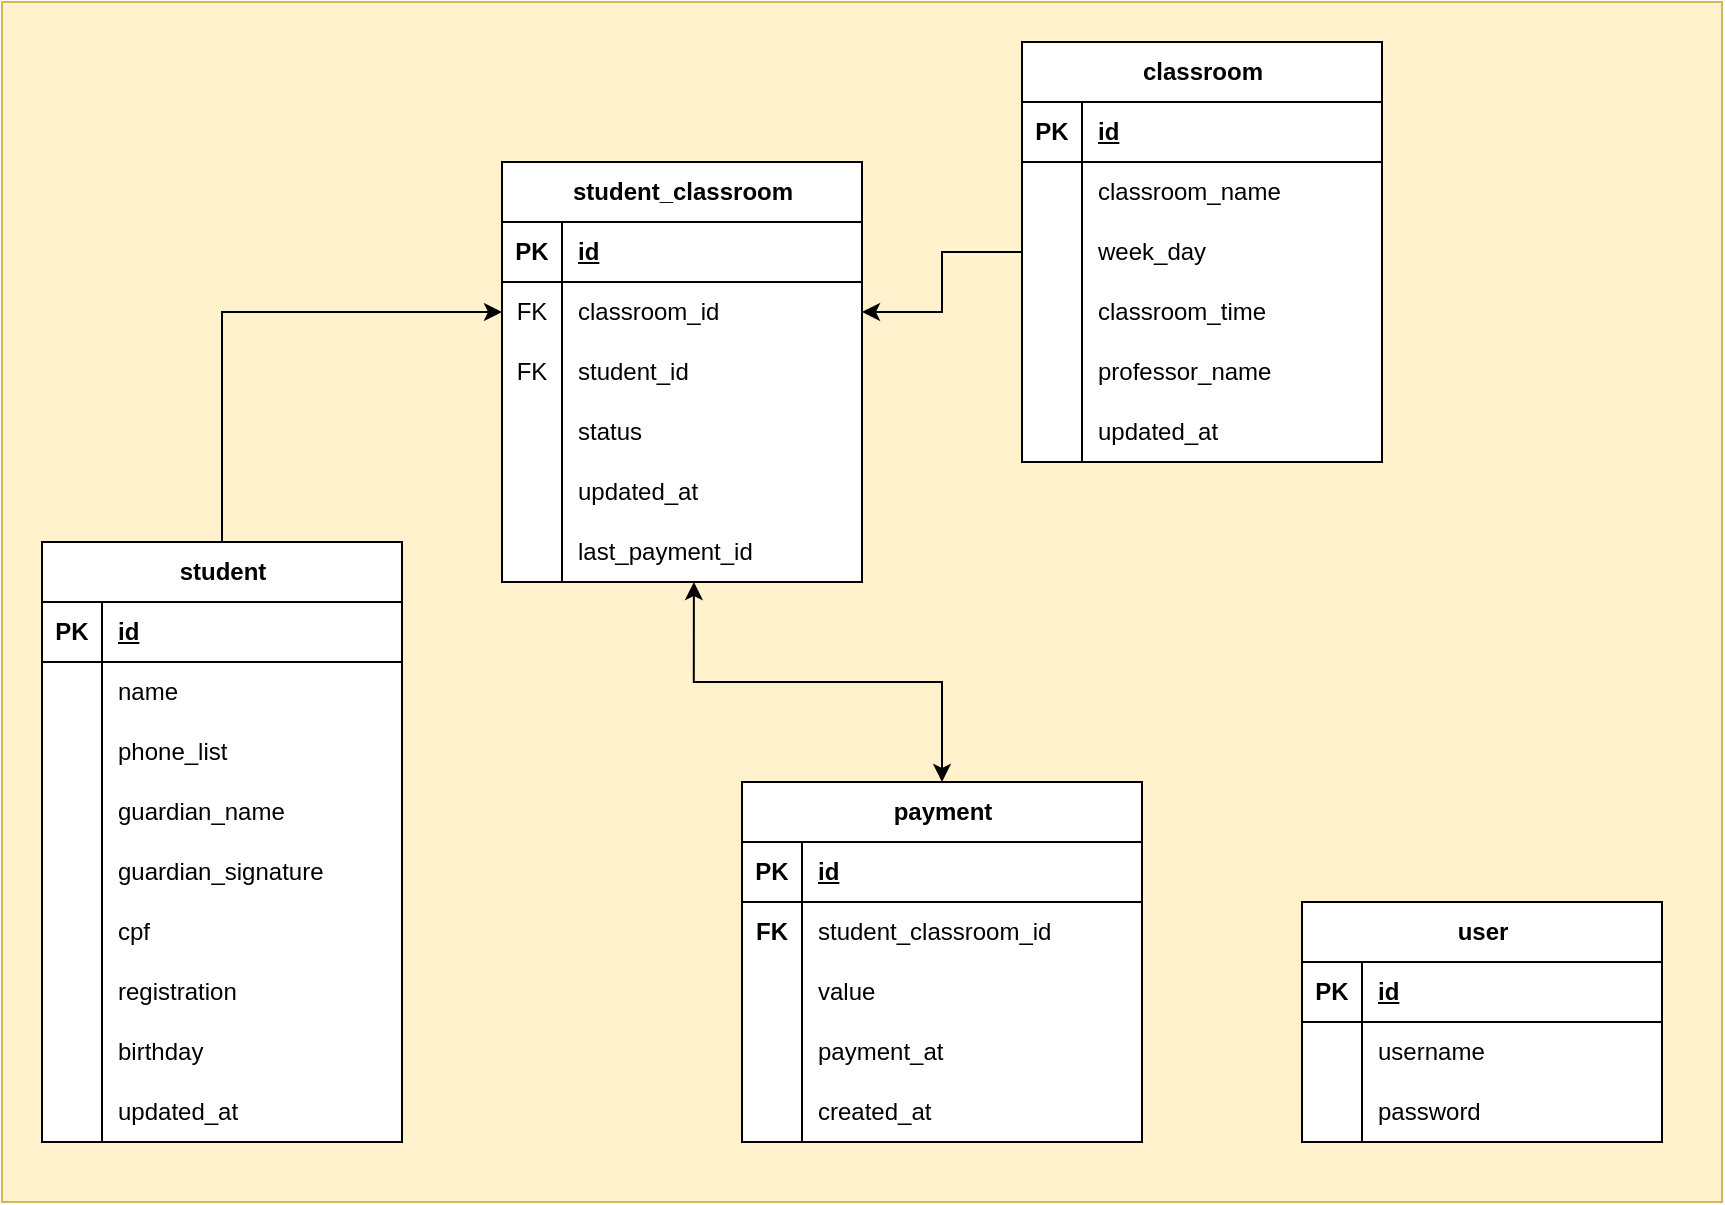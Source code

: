 <mxfile version="21.1.5" type="device">
  <diagram name="Page-1" id="4pOvPGNKNdTP60sAZXKv">
    <mxGraphModel dx="1098" dy="572" grid="1" gridSize="10" guides="1" tooltips="1" connect="1" arrows="1" fold="1" page="1" pageScale="1" pageWidth="850" pageHeight="1100" math="0" shadow="0">
      <root>
        <mxCell id="0" />
        <mxCell id="1" parent="0" />
        <mxCell id="FH2vVHJHvOd7_yQV5l5m-14" value="" style="whiteSpace=wrap;html=1;fillColor=#fff2cc;strokeColor=#d6b656;" parent="1" vertex="1">
          <mxGeometry x="70" y="140" width="860" height="600" as="geometry" />
        </mxCell>
        <mxCell id="KMnphqtQAMy3NjXKrGZi-49" style="edgeStyle=orthogonalEdgeStyle;rounded=0;orthogonalLoop=1;jettySize=auto;html=1;entryX=0;entryY=0.5;entryDx=0;entryDy=0;" edge="1" parent="1" source="FH2vVHJHvOd7_yQV5l5m-1" target="FH2vVHJHvOd7_yQV5l5m-53">
          <mxGeometry relative="1" as="geometry" />
        </mxCell>
        <mxCell id="FH2vVHJHvOd7_yQV5l5m-1" value="student" style="shape=table;startSize=30;container=1;collapsible=1;childLayout=tableLayout;fixedRows=1;rowLines=0;fontStyle=1;align=center;resizeLast=1;html=1;swimlaneFillColor=default;" parent="1" vertex="1">
          <mxGeometry x="90" y="410" width="180" height="300" as="geometry" />
        </mxCell>
        <mxCell id="FH2vVHJHvOd7_yQV5l5m-2" value="" style="shape=tableRow;horizontal=0;startSize=0;swimlaneHead=0;swimlaneBody=0;fillColor=none;collapsible=0;dropTarget=0;points=[[0,0.5],[1,0.5]];portConstraint=eastwest;top=0;left=0;right=0;bottom=1;" parent="FH2vVHJHvOd7_yQV5l5m-1" vertex="1">
          <mxGeometry y="30" width="180" height="30" as="geometry" />
        </mxCell>
        <mxCell id="FH2vVHJHvOd7_yQV5l5m-3" value="PK" style="shape=partialRectangle;connectable=0;fillColor=none;top=0;left=0;bottom=0;right=0;fontStyle=1;overflow=hidden;whiteSpace=wrap;html=1;" parent="FH2vVHJHvOd7_yQV5l5m-2" vertex="1">
          <mxGeometry width="30" height="30" as="geometry">
            <mxRectangle width="30" height="30" as="alternateBounds" />
          </mxGeometry>
        </mxCell>
        <mxCell id="FH2vVHJHvOd7_yQV5l5m-4" value="id" style="shape=partialRectangle;connectable=0;fillColor=none;top=0;left=0;bottom=0;right=0;align=left;spacingLeft=6;fontStyle=5;overflow=hidden;whiteSpace=wrap;html=1;" parent="FH2vVHJHvOd7_yQV5l5m-2" vertex="1">
          <mxGeometry x="30" width="150" height="30" as="geometry">
            <mxRectangle width="150" height="30" as="alternateBounds" />
          </mxGeometry>
        </mxCell>
        <mxCell id="FH2vVHJHvOd7_yQV5l5m-5" value="" style="shape=tableRow;horizontal=0;startSize=0;swimlaneHead=0;swimlaneBody=0;fillColor=none;collapsible=0;dropTarget=0;points=[[0,0.5],[1,0.5]];portConstraint=eastwest;top=0;left=0;right=0;bottom=0;" parent="FH2vVHJHvOd7_yQV5l5m-1" vertex="1">
          <mxGeometry y="60" width="180" height="30" as="geometry" />
        </mxCell>
        <mxCell id="FH2vVHJHvOd7_yQV5l5m-6" value="" style="shape=partialRectangle;connectable=0;fillColor=none;top=0;left=0;bottom=0;right=0;editable=1;overflow=hidden;whiteSpace=wrap;html=1;" parent="FH2vVHJHvOd7_yQV5l5m-5" vertex="1">
          <mxGeometry width="30" height="30" as="geometry">
            <mxRectangle width="30" height="30" as="alternateBounds" />
          </mxGeometry>
        </mxCell>
        <mxCell id="FH2vVHJHvOd7_yQV5l5m-7" value="name" style="shape=partialRectangle;connectable=0;fillColor=none;top=0;left=0;bottom=0;right=0;align=left;spacingLeft=6;overflow=hidden;whiteSpace=wrap;html=1;" parent="FH2vVHJHvOd7_yQV5l5m-5" vertex="1">
          <mxGeometry x="30" width="150" height="30" as="geometry">
            <mxRectangle width="150" height="30" as="alternateBounds" />
          </mxGeometry>
        </mxCell>
        <mxCell id="FH2vVHJHvOd7_yQV5l5m-8" value="" style="shape=tableRow;horizontal=0;startSize=0;swimlaneHead=0;swimlaneBody=0;fillColor=none;collapsible=0;dropTarget=0;points=[[0,0.5],[1,0.5]];portConstraint=eastwest;top=0;left=0;right=0;bottom=0;" parent="FH2vVHJHvOd7_yQV5l5m-1" vertex="1">
          <mxGeometry y="90" width="180" height="30" as="geometry" />
        </mxCell>
        <mxCell id="FH2vVHJHvOd7_yQV5l5m-9" value="" style="shape=partialRectangle;connectable=0;fillColor=none;top=0;left=0;bottom=0;right=0;editable=1;overflow=hidden;whiteSpace=wrap;html=1;" parent="FH2vVHJHvOd7_yQV5l5m-8" vertex="1">
          <mxGeometry width="30" height="30" as="geometry">
            <mxRectangle width="30" height="30" as="alternateBounds" />
          </mxGeometry>
        </mxCell>
        <mxCell id="FH2vVHJHvOd7_yQV5l5m-10" value="&lt;div&gt;phone_list&lt;/div&gt;" style="shape=partialRectangle;connectable=0;fillColor=none;top=0;left=0;bottom=0;right=0;align=left;spacingLeft=6;overflow=hidden;whiteSpace=wrap;html=1;" parent="FH2vVHJHvOd7_yQV5l5m-8" vertex="1">
          <mxGeometry x="30" width="150" height="30" as="geometry">
            <mxRectangle width="150" height="30" as="alternateBounds" />
          </mxGeometry>
        </mxCell>
        <mxCell id="FH2vVHJHvOd7_yQV5l5m-11" value="" style="shape=tableRow;horizontal=0;startSize=0;swimlaneHead=0;swimlaneBody=0;fillColor=none;collapsible=0;dropTarget=0;points=[[0,0.5],[1,0.5]];portConstraint=eastwest;top=0;left=0;right=0;bottom=0;" parent="FH2vVHJHvOd7_yQV5l5m-1" vertex="1">
          <mxGeometry y="120" width="180" height="30" as="geometry" />
        </mxCell>
        <mxCell id="FH2vVHJHvOd7_yQV5l5m-12" value="" style="shape=partialRectangle;connectable=0;fillColor=none;top=0;left=0;bottom=0;right=0;editable=1;overflow=hidden;whiteSpace=wrap;html=1;" parent="FH2vVHJHvOd7_yQV5l5m-11" vertex="1">
          <mxGeometry width="30" height="30" as="geometry">
            <mxRectangle width="30" height="30" as="alternateBounds" />
          </mxGeometry>
        </mxCell>
        <mxCell id="FH2vVHJHvOd7_yQV5l5m-13" value="guardian_name" style="shape=partialRectangle;connectable=0;fillColor=none;top=0;left=0;bottom=0;right=0;align=left;spacingLeft=6;overflow=hidden;whiteSpace=wrap;html=1;" parent="FH2vVHJHvOd7_yQV5l5m-11" vertex="1">
          <mxGeometry x="30" width="150" height="30" as="geometry">
            <mxRectangle width="150" height="30" as="alternateBounds" />
          </mxGeometry>
        </mxCell>
        <mxCell id="FH2vVHJHvOd7_yQV5l5m-82" style="shape=tableRow;horizontal=0;startSize=0;swimlaneHead=0;swimlaneBody=0;fillColor=none;collapsible=0;dropTarget=0;points=[[0,0.5],[1,0.5]];portConstraint=eastwest;top=0;left=0;right=0;bottom=0;" parent="FH2vVHJHvOd7_yQV5l5m-1" vertex="1">
          <mxGeometry y="150" width="180" height="30" as="geometry" />
        </mxCell>
        <mxCell id="FH2vVHJHvOd7_yQV5l5m-83" style="shape=partialRectangle;connectable=0;fillColor=none;top=0;left=0;bottom=0;right=0;editable=1;overflow=hidden;whiteSpace=wrap;html=1;" parent="FH2vVHJHvOd7_yQV5l5m-82" vertex="1">
          <mxGeometry width="30" height="30" as="geometry">
            <mxRectangle width="30" height="30" as="alternateBounds" />
          </mxGeometry>
        </mxCell>
        <mxCell id="FH2vVHJHvOd7_yQV5l5m-84" value="guardian_signature" style="shape=partialRectangle;connectable=0;fillColor=none;top=0;left=0;bottom=0;right=0;align=left;spacingLeft=6;overflow=hidden;whiteSpace=wrap;html=1;" parent="FH2vVHJHvOd7_yQV5l5m-82" vertex="1">
          <mxGeometry x="30" width="150" height="30" as="geometry">
            <mxRectangle width="150" height="30" as="alternateBounds" />
          </mxGeometry>
        </mxCell>
        <mxCell id="FH2vVHJHvOd7_yQV5l5m-70" style="shape=tableRow;horizontal=0;startSize=0;swimlaneHead=0;swimlaneBody=0;fillColor=none;collapsible=0;dropTarget=0;points=[[0,0.5],[1,0.5]];portConstraint=eastwest;top=0;left=0;right=0;bottom=0;" parent="FH2vVHJHvOd7_yQV5l5m-1" vertex="1">
          <mxGeometry y="180" width="180" height="30" as="geometry" />
        </mxCell>
        <mxCell id="FH2vVHJHvOd7_yQV5l5m-71" style="shape=partialRectangle;connectable=0;fillColor=none;top=0;left=0;bottom=0;right=0;editable=1;overflow=hidden;whiteSpace=wrap;html=1;" parent="FH2vVHJHvOd7_yQV5l5m-70" vertex="1">
          <mxGeometry width="30" height="30" as="geometry">
            <mxRectangle width="30" height="30" as="alternateBounds" />
          </mxGeometry>
        </mxCell>
        <mxCell id="FH2vVHJHvOd7_yQV5l5m-72" value="cpf" style="shape=partialRectangle;connectable=0;fillColor=none;top=0;left=0;bottom=0;right=0;align=left;spacingLeft=6;overflow=hidden;whiteSpace=wrap;html=1;" parent="FH2vVHJHvOd7_yQV5l5m-70" vertex="1">
          <mxGeometry x="30" width="150" height="30" as="geometry">
            <mxRectangle width="150" height="30" as="alternateBounds" />
          </mxGeometry>
        </mxCell>
        <mxCell id="FH2vVHJHvOd7_yQV5l5m-73" style="shape=tableRow;horizontal=0;startSize=0;swimlaneHead=0;swimlaneBody=0;fillColor=none;collapsible=0;dropTarget=0;points=[[0,0.5],[1,0.5]];portConstraint=eastwest;top=0;left=0;right=0;bottom=0;" parent="FH2vVHJHvOd7_yQV5l5m-1" vertex="1">
          <mxGeometry y="210" width="180" height="30" as="geometry" />
        </mxCell>
        <mxCell id="FH2vVHJHvOd7_yQV5l5m-74" style="shape=partialRectangle;connectable=0;fillColor=none;top=0;left=0;bottom=0;right=0;editable=1;overflow=hidden;whiteSpace=wrap;html=1;" parent="FH2vVHJHvOd7_yQV5l5m-73" vertex="1">
          <mxGeometry width="30" height="30" as="geometry">
            <mxRectangle width="30" height="30" as="alternateBounds" />
          </mxGeometry>
        </mxCell>
        <mxCell id="FH2vVHJHvOd7_yQV5l5m-75" value="registration" style="shape=partialRectangle;connectable=0;fillColor=none;top=0;left=0;bottom=0;right=0;align=left;spacingLeft=6;overflow=hidden;whiteSpace=wrap;html=1;" parent="FH2vVHJHvOd7_yQV5l5m-73" vertex="1">
          <mxGeometry x="30" width="150" height="30" as="geometry">
            <mxRectangle width="150" height="30" as="alternateBounds" />
          </mxGeometry>
        </mxCell>
        <mxCell id="FH2vVHJHvOd7_yQV5l5m-79" style="shape=tableRow;horizontal=0;startSize=0;swimlaneHead=0;swimlaneBody=0;fillColor=none;collapsible=0;dropTarget=0;points=[[0,0.5],[1,0.5]];portConstraint=eastwest;top=0;left=0;right=0;bottom=0;" parent="FH2vVHJHvOd7_yQV5l5m-1" vertex="1">
          <mxGeometry y="240" width="180" height="30" as="geometry" />
        </mxCell>
        <mxCell id="FH2vVHJHvOd7_yQV5l5m-80" style="shape=partialRectangle;connectable=0;fillColor=none;top=0;left=0;bottom=0;right=0;editable=1;overflow=hidden;whiteSpace=wrap;html=1;" parent="FH2vVHJHvOd7_yQV5l5m-79" vertex="1">
          <mxGeometry width="30" height="30" as="geometry">
            <mxRectangle width="30" height="30" as="alternateBounds" />
          </mxGeometry>
        </mxCell>
        <mxCell id="FH2vVHJHvOd7_yQV5l5m-81" value="" style="shape=partialRectangle;connectable=0;fillColor=none;top=0;left=0;bottom=0;right=0;align=left;spacingLeft=6;overflow=hidden;whiteSpace=wrap;html=1;" parent="FH2vVHJHvOd7_yQV5l5m-79" vertex="1">
          <mxGeometry x="30" width="150" height="30" as="geometry">
            <mxRectangle width="150" height="30" as="alternateBounds" />
          </mxGeometry>
        </mxCell>
        <mxCell id="KMnphqtQAMy3NjXKrGZi-43" style="shape=tableRow;horizontal=0;startSize=0;swimlaneHead=0;swimlaneBody=0;fillColor=none;collapsible=0;dropTarget=0;points=[[0,0.5],[1,0.5]];portConstraint=eastwest;top=0;left=0;right=0;bottom=0;" vertex="1" parent="FH2vVHJHvOd7_yQV5l5m-1">
          <mxGeometry y="270" width="180" height="30" as="geometry" />
        </mxCell>
        <mxCell id="KMnphqtQAMy3NjXKrGZi-44" style="shape=partialRectangle;connectable=0;fillColor=none;top=0;left=0;bottom=0;right=0;editable=1;overflow=hidden;whiteSpace=wrap;html=1;" vertex="1" parent="KMnphqtQAMy3NjXKrGZi-43">
          <mxGeometry width="30" height="30" as="geometry">
            <mxRectangle width="30" height="30" as="alternateBounds" />
          </mxGeometry>
        </mxCell>
        <mxCell id="KMnphqtQAMy3NjXKrGZi-45" value="updated_at" style="shape=partialRectangle;connectable=0;fillColor=none;top=0;left=0;bottom=0;right=0;align=left;spacingLeft=6;overflow=hidden;whiteSpace=wrap;html=1;" vertex="1" parent="KMnphqtQAMy3NjXKrGZi-43">
          <mxGeometry x="30" width="150" height="30" as="geometry">
            <mxRectangle width="150" height="30" as="alternateBounds" />
          </mxGeometry>
        </mxCell>
        <mxCell id="FH2vVHJHvOd7_yQV5l5m-15" value="classroom" style="shape=table;startSize=30;container=1;collapsible=1;childLayout=tableLayout;fixedRows=1;rowLines=0;fontStyle=1;align=center;resizeLast=1;html=1;swimlaneFillColor=default;" parent="1" vertex="1">
          <mxGeometry x="580" y="160" width="180" height="210" as="geometry" />
        </mxCell>
        <mxCell id="FH2vVHJHvOd7_yQV5l5m-16" value="" style="shape=tableRow;horizontal=0;startSize=0;swimlaneHead=0;swimlaneBody=0;fillColor=none;collapsible=0;dropTarget=0;points=[[0,0.5],[1,0.5]];portConstraint=eastwest;top=0;left=0;right=0;bottom=1;" parent="FH2vVHJHvOd7_yQV5l5m-15" vertex="1">
          <mxGeometry y="30" width="180" height="30" as="geometry" />
        </mxCell>
        <mxCell id="FH2vVHJHvOd7_yQV5l5m-17" value="PK" style="shape=partialRectangle;connectable=0;fillColor=none;top=0;left=0;bottom=0;right=0;fontStyle=1;overflow=hidden;whiteSpace=wrap;html=1;" parent="FH2vVHJHvOd7_yQV5l5m-16" vertex="1">
          <mxGeometry width="30" height="30" as="geometry">
            <mxRectangle width="30" height="30" as="alternateBounds" />
          </mxGeometry>
        </mxCell>
        <mxCell id="FH2vVHJHvOd7_yQV5l5m-18" value="id" style="shape=partialRectangle;connectable=0;fillColor=none;top=0;left=0;bottom=0;right=0;align=left;spacingLeft=6;fontStyle=5;overflow=hidden;whiteSpace=wrap;html=1;" parent="FH2vVHJHvOd7_yQV5l5m-16" vertex="1">
          <mxGeometry x="30" width="150" height="30" as="geometry">
            <mxRectangle width="150" height="30" as="alternateBounds" />
          </mxGeometry>
        </mxCell>
        <mxCell id="FH2vVHJHvOd7_yQV5l5m-19" value="" style="shape=tableRow;horizontal=0;startSize=0;swimlaneHead=0;swimlaneBody=0;fillColor=none;collapsible=0;dropTarget=0;points=[[0,0.5],[1,0.5]];portConstraint=eastwest;top=0;left=0;right=0;bottom=0;" parent="FH2vVHJHvOd7_yQV5l5m-15" vertex="1">
          <mxGeometry y="60" width="180" height="30" as="geometry" />
        </mxCell>
        <mxCell id="FH2vVHJHvOd7_yQV5l5m-20" value="" style="shape=partialRectangle;connectable=0;fillColor=none;top=0;left=0;bottom=0;right=0;editable=1;overflow=hidden;whiteSpace=wrap;html=1;" parent="FH2vVHJHvOd7_yQV5l5m-19" vertex="1">
          <mxGeometry width="30" height="30" as="geometry">
            <mxRectangle width="30" height="30" as="alternateBounds" />
          </mxGeometry>
        </mxCell>
        <mxCell id="FH2vVHJHvOd7_yQV5l5m-21" value="classroom_name" style="shape=partialRectangle;connectable=0;fillColor=none;top=0;left=0;bottom=0;right=0;align=left;spacingLeft=6;overflow=hidden;whiteSpace=wrap;html=1;" parent="FH2vVHJHvOd7_yQV5l5m-19" vertex="1">
          <mxGeometry x="30" width="150" height="30" as="geometry">
            <mxRectangle width="150" height="30" as="alternateBounds" />
          </mxGeometry>
        </mxCell>
        <mxCell id="FH2vVHJHvOd7_yQV5l5m-22" value="" style="shape=tableRow;horizontal=0;startSize=0;swimlaneHead=0;swimlaneBody=0;fillColor=none;collapsible=0;dropTarget=0;points=[[0,0.5],[1,0.5]];portConstraint=eastwest;top=0;left=0;right=0;bottom=0;" parent="FH2vVHJHvOd7_yQV5l5m-15" vertex="1">
          <mxGeometry y="90" width="180" height="30" as="geometry" />
        </mxCell>
        <mxCell id="FH2vVHJHvOd7_yQV5l5m-23" value="" style="shape=partialRectangle;connectable=0;fillColor=none;top=0;left=0;bottom=0;right=0;editable=1;overflow=hidden;whiteSpace=wrap;html=1;" parent="FH2vVHJHvOd7_yQV5l5m-22" vertex="1">
          <mxGeometry width="30" height="30" as="geometry">
            <mxRectangle width="30" height="30" as="alternateBounds" />
          </mxGeometry>
        </mxCell>
        <mxCell id="FH2vVHJHvOd7_yQV5l5m-24" value="week_day" style="shape=partialRectangle;connectable=0;fillColor=none;top=0;left=0;bottom=0;right=0;align=left;spacingLeft=6;overflow=hidden;whiteSpace=wrap;html=1;" parent="FH2vVHJHvOd7_yQV5l5m-22" vertex="1">
          <mxGeometry x="30" width="150" height="30" as="geometry">
            <mxRectangle width="150" height="30" as="alternateBounds" />
          </mxGeometry>
        </mxCell>
        <mxCell id="FH2vVHJHvOd7_yQV5l5m-25" value="" style="shape=tableRow;horizontal=0;startSize=0;swimlaneHead=0;swimlaneBody=0;fillColor=none;collapsible=0;dropTarget=0;points=[[0,0.5],[1,0.5]];portConstraint=eastwest;top=0;left=0;right=0;bottom=0;" parent="FH2vVHJHvOd7_yQV5l5m-15" vertex="1">
          <mxGeometry y="120" width="180" height="30" as="geometry" />
        </mxCell>
        <mxCell id="FH2vVHJHvOd7_yQV5l5m-26" value="" style="shape=partialRectangle;connectable=0;fillColor=none;top=0;left=0;bottom=0;right=0;editable=1;overflow=hidden;whiteSpace=wrap;html=1;" parent="FH2vVHJHvOd7_yQV5l5m-25" vertex="1">
          <mxGeometry width="30" height="30" as="geometry">
            <mxRectangle width="30" height="30" as="alternateBounds" />
          </mxGeometry>
        </mxCell>
        <mxCell id="FH2vVHJHvOd7_yQV5l5m-27" value="classroom_time" style="shape=partialRectangle;connectable=0;fillColor=none;top=0;left=0;bottom=0;right=0;align=left;spacingLeft=6;overflow=hidden;whiteSpace=wrap;html=1;" parent="FH2vVHJHvOd7_yQV5l5m-25" vertex="1">
          <mxGeometry x="30" width="150" height="30" as="geometry">
            <mxRectangle width="150" height="30" as="alternateBounds" />
          </mxGeometry>
        </mxCell>
        <mxCell id="FH2vVHJHvOd7_yQV5l5m-46" style="shape=tableRow;horizontal=0;startSize=0;swimlaneHead=0;swimlaneBody=0;fillColor=none;collapsible=0;dropTarget=0;points=[[0,0.5],[1,0.5]];portConstraint=eastwest;top=0;left=0;right=0;bottom=0;" parent="FH2vVHJHvOd7_yQV5l5m-15" vertex="1">
          <mxGeometry y="150" width="180" height="30" as="geometry" />
        </mxCell>
        <mxCell id="FH2vVHJHvOd7_yQV5l5m-47" style="shape=partialRectangle;connectable=0;fillColor=none;top=0;left=0;bottom=0;right=0;editable=1;overflow=hidden;whiteSpace=wrap;html=1;" parent="FH2vVHJHvOd7_yQV5l5m-46" vertex="1">
          <mxGeometry width="30" height="30" as="geometry">
            <mxRectangle width="30" height="30" as="alternateBounds" />
          </mxGeometry>
        </mxCell>
        <mxCell id="FH2vVHJHvOd7_yQV5l5m-48" value="professor_name" style="shape=partialRectangle;connectable=0;fillColor=none;top=0;left=0;bottom=0;right=0;align=left;spacingLeft=6;overflow=hidden;whiteSpace=wrap;html=1;" parent="FH2vVHJHvOd7_yQV5l5m-46" vertex="1">
          <mxGeometry x="30" width="150" height="30" as="geometry">
            <mxRectangle width="150" height="30" as="alternateBounds" />
          </mxGeometry>
        </mxCell>
        <mxCell id="KMnphqtQAMy3NjXKrGZi-60" style="shape=tableRow;horizontal=0;startSize=0;swimlaneHead=0;swimlaneBody=0;fillColor=none;collapsible=0;dropTarget=0;points=[[0,0.5],[1,0.5]];portConstraint=eastwest;top=0;left=0;right=0;bottom=0;" vertex="1" parent="FH2vVHJHvOd7_yQV5l5m-15">
          <mxGeometry y="180" width="180" height="30" as="geometry" />
        </mxCell>
        <mxCell id="KMnphqtQAMy3NjXKrGZi-61" style="shape=partialRectangle;connectable=0;fillColor=none;top=0;left=0;bottom=0;right=0;editable=1;overflow=hidden;whiteSpace=wrap;html=1;" vertex="1" parent="KMnphqtQAMy3NjXKrGZi-60">
          <mxGeometry width="30" height="30" as="geometry">
            <mxRectangle width="30" height="30" as="alternateBounds" />
          </mxGeometry>
        </mxCell>
        <mxCell id="KMnphqtQAMy3NjXKrGZi-62" value="updated_at" style="shape=partialRectangle;connectable=0;fillColor=none;top=0;left=0;bottom=0;right=0;align=left;spacingLeft=6;overflow=hidden;whiteSpace=wrap;html=1;" vertex="1" parent="KMnphqtQAMy3NjXKrGZi-60">
          <mxGeometry x="30" width="150" height="30" as="geometry">
            <mxRectangle width="150" height="30" as="alternateBounds" />
          </mxGeometry>
        </mxCell>
        <mxCell id="FH2vVHJHvOd7_yQV5l5m-49" value="student_classroom" style="shape=table;startSize=30;container=1;collapsible=1;childLayout=tableLayout;fixedRows=1;rowLines=0;fontStyle=1;align=center;resizeLast=1;html=1;swimlaneFillColor=default;" parent="1" vertex="1">
          <mxGeometry x="320" y="220" width="180" height="210" as="geometry" />
        </mxCell>
        <mxCell id="FH2vVHJHvOd7_yQV5l5m-50" value="" style="shape=tableRow;horizontal=0;startSize=0;swimlaneHead=0;swimlaneBody=0;fillColor=none;collapsible=0;dropTarget=0;points=[[0,0.5],[1,0.5]];portConstraint=eastwest;top=0;left=0;right=0;bottom=1;" parent="FH2vVHJHvOd7_yQV5l5m-49" vertex="1">
          <mxGeometry y="30" width="180" height="30" as="geometry" />
        </mxCell>
        <mxCell id="FH2vVHJHvOd7_yQV5l5m-51" value="PK" style="shape=partialRectangle;connectable=0;fillColor=none;top=0;left=0;bottom=0;right=0;fontStyle=1;overflow=hidden;whiteSpace=wrap;html=1;" parent="FH2vVHJHvOd7_yQV5l5m-50" vertex="1">
          <mxGeometry width="30" height="30" as="geometry">
            <mxRectangle width="30" height="30" as="alternateBounds" />
          </mxGeometry>
        </mxCell>
        <mxCell id="FH2vVHJHvOd7_yQV5l5m-52" value="id" style="shape=partialRectangle;connectable=0;fillColor=none;top=0;left=0;bottom=0;right=0;align=left;spacingLeft=6;fontStyle=5;overflow=hidden;whiteSpace=wrap;html=1;" parent="FH2vVHJHvOd7_yQV5l5m-50" vertex="1">
          <mxGeometry x="30" width="150" height="30" as="geometry">
            <mxRectangle width="150" height="30" as="alternateBounds" />
          </mxGeometry>
        </mxCell>
        <mxCell id="FH2vVHJHvOd7_yQV5l5m-53" value="" style="shape=tableRow;horizontal=0;startSize=0;swimlaneHead=0;swimlaneBody=0;fillColor=none;collapsible=0;dropTarget=0;points=[[0,0.5],[1,0.5]];portConstraint=eastwest;top=0;left=0;right=0;bottom=0;" parent="FH2vVHJHvOd7_yQV5l5m-49" vertex="1">
          <mxGeometry y="60" width="180" height="30" as="geometry" />
        </mxCell>
        <mxCell id="FH2vVHJHvOd7_yQV5l5m-54" value="FK" style="shape=partialRectangle;connectable=0;fillColor=none;top=0;left=0;bottom=0;right=0;editable=1;overflow=hidden;whiteSpace=wrap;html=1;" parent="FH2vVHJHvOd7_yQV5l5m-53" vertex="1">
          <mxGeometry width="30" height="30" as="geometry">
            <mxRectangle width="30" height="30" as="alternateBounds" />
          </mxGeometry>
        </mxCell>
        <mxCell id="FH2vVHJHvOd7_yQV5l5m-55" value="classroom_id" style="shape=partialRectangle;connectable=0;fillColor=none;top=0;left=0;bottom=0;right=0;align=left;spacingLeft=6;overflow=hidden;whiteSpace=wrap;html=1;" parent="FH2vVHJHvOd7_yQV5l5m-53" vertex="1">
          <mxGeometry x="30" width="150" height="30" as="geometry">
            <mxRectangle width="150" height="30" as="alternateBounds" />
          </mxGeometry>
        </mxCell>
        <mxCell id="FH2vVHJHvOd7_yQV5l5m-56" value="" style="shape=tableRow;horizontal=0;startSize=0;swimlaneHead=0;swimlaneBody=0;fillColor=none;collapsible=0;dropTarget=0;points=[[0,0.5],[1,0.5]];portConstraint=eastwest;top=0;left=0;right=0;bottom=0;" parent="FH2vVHJHvOd7_yQV5l5m-49" vertex="1">
          <mxGeometry y="90" width="180" height="30" as="geometry" />
        </mxCell>
        <mxCell id="FH2vVHJHvOd7_yQV5l5m-57" value="FK" style="shape=partialRectangle;connectable=0;fillColor=none;top=0;left=0;bottom=0;right=0;editable=1;overflow=hidden;whiteSpace=wrap;html=1;" parent="FH2vVHJHvOd7_yQV5l5m-56" vertex="1">
          <mxGeometry width="30" height="30" as="geometry">
            <mxRectangle width="30" height="30" as="alternateBounds" />
          </mxGeometry>
        </mxCell>
        <mxCell id="FH2vVHJHvOd7_yQV5l5m-58" value="student_id" style="shape=partialRectangle;connectable=0;fillColor=none;top=0;left=0;bottom=0;right=0;align=left;spacingLeft=6;overflow=hidden;whiteSpace=wrap;html=1;" parent="FH2vVHJHvOd7_yQV5l5m-56" vertex="1">
          <mxGeometry x="30" width="150" height="30" as="geometry">
            <mxRectangle width="150" height="30" as="alternateBounds" />
          </mxGeometry>
        </mxCell>
        <mxCell id="KMnphqtQAMy3NjXKrGZi-35" style="shape=tableRow;horizontal=0;startSize=0;swimlaneHead=0;swimlaneBody=0;fillColor=none;collapsible=0;dropTarget=0;points=[[0,0.5],[1,0.5]];portConstraint=eastwest;top=0;left=0;right=0;bottom=0;" vertex="1" parent="FH2vVHJHvOd7_yQV5l5m-49">
          <mxGeometry y="120" width="180" height="30" as="geometry" />
        </mxCell>
        <mxCell id="KMnphqtQAMy3NjXKrGZi-36" style="shape=partialRectangle;connectable=0;fillColor=none;top=0;left=0;bottom=0;right=0;editable=1;overflow=hidden;whiteSpace=wrap;html=1;" vertex="1" parent="KMnphqtQAMy3NjXKrGZi-35">
          <mxGeometry width="30" height="30" as="geometry">
            <mxRectangle width="30" height="30" as="alternateBounds" />
          </mxGeometry>
        </mxCell>
        <mxCell id="KMnphqtQAMy3NjXKrGZi-37" value="status" style="shape=partialRectangle;connectable=0;fillColor=none;top=0;left=0;bottom=0;right=0;align=left;spacingLeft=6;overflow=hidden;whiteSpace=wrap;html=1;" vertex="1" parent="KMnphqtQAMy3NjXKrGZi-35">
          <mxGeometry x="30" width="150" height="30" as="geometry">
            <mxRectangle width="150" height="30" as="alternateBounds" />
          </mxGeometry>
        </mxCell>
        <mxCell id="KMnphqtQAMy3NjXKrGZi-57" style="shape=tableRow;horizontal=0;startSize=0;swimlaneHead=0;swimlaneBody=0;fillColor=none;collapsible=0;dropTarget=0;points=[[0,0.5],[1,0.5]];portConstraint=eastwest;top=0;left=0;right=0;bottom=0;" vertex="1" parent="FH2vVHJHvOd7_yQV5l5m-49">
          <mxGeometry y="150" width="180" height="30" as="geometry" />
        </mxCell>
        <mxCell id="KMnphqtQAMy3NjXKrGZi-58" style="shape=partialRectangle;connectable=0;fillColor=none;top=0;left=0;bottom=0;right=0;editable=1;overflow=hidden;whiteSpace=wrap;html=1;" vertex="1" parent="KMnphqtQAMy3NjXKrGZi-57">
          <mxGeometry width="30" height="30" as="geometry">
            <mxRectangle width="30" height="30" as="alternateBounds" />
          </mxGeometry>
        </mxCell>
        <mxCell id="KMnphqtQAMy3NjXKrGZi-59" value="updated_at" style="shape=partialRectangle;connectable=0;fillColor=none;top=0;left=0;bottom=0;right=0;align=left;spacingLeft=6;overflow=hidden;whiteSpace=wrap;html=1;" vertex="1" parent="KMnphqtQAMy3NjXKrGZi-57">
          <mxGeometry x="30" width="150" height="30" as="geometry">
            <mxRectangle width="150" height="30" as="alternateBounds" />
          </mxGeometry>
        </mxCell>
        <mxCell id="KMnphqtQAMy3NjXKrGZi-63" style="shape=tableRow;horizontal=0;startSize=0;swimlaneHead=0;swimlaneBody=0;fillColor=none;collapsible=0;dropTarget=0;points=[[0,0.5],[1,0.5]];portConstraint=eastwest;top=0;left=0;right=0;bottom=0;" vertex="1" parent="FH2vVHJHvOd7_yQV5l5m-49">
          <mxGeometry y="180" width="180" height="30" as="geometry" />
        </mxCell>
        <mxCell id="KMnphqtQAMy3NjXKrGZi-64" style="shape=partialRectangle;connectable=0;fillColor=none;top=0;left=0;bottom=0;right=0;editable=1;overflow=hidden;whiteSpace=wrap;html=1;" vertex="1" parent="KMnphqtQAMy3NjXKrGZi-63">
          <mxGeometry width="30" height="30" as="geometry">
            <mxRectangle width="30" height="30" as="alternateBounds" />
          </mxGeometry>
        </mxCell>
        <mxCell id="KMnphqtQAMy3NjXKrGZi-65" value="last_payment_id" style="shape=partialRectangle;connectable=0;fillColor=none;top=0;left=0;bottom=0;right=0;align=left;spacingLeft=6;overflow=hidden;whiteSpace=wrap;html=1;" vertex="1" parent="KMnphqtQAMy3NjXKrGZi-63">
          <mxGeometry x="30" width="150" height="30" as="geometry">
            <mxRectangle width="150" height="30" as="alternateBounds" />
          </mxGeometry>
        </mxCell>
        <mxCell id="KMnphqtQAMy3NjXKrGZi-66" style="edgeStyle=orthogonalEdgeStyle;rounded=0;orthogonalLoop=1;jettySize=auto;html=1;entryX=0.533;entryY=1;entryDx=0;entryDy=0;entryPerimeter=0;startArrow=classic;startFill=1;" edge="1" parent="1" source="KMnphqtQAMy3NjXKrGZi-1" target="KMnphqtQAMy3NjXKrGZi-63">
          <mxGeometry relative="1" as="geometry" />
        </mxCell>
        <mxCell id="KMnphqtQAMy3NjXKrGZi-1" value="payment" style="shape=table;startSize=30;container=1;collapsible=1;childLayout=tableLayout;fixedRows=1;rowLines=0;fontStyle=1;align=center;resizeLast=1;html=1;swimlaneFillColor=default;" vertex="1" parent="1">
          <mxGeometry x="440" y="530" width="200" height="180" as="geometry" />
        </mxCell>
        <mxCell id="KMnphqtQAMy3NjXKrGZi-2" value="" style="shape=tableRow;horizontal=0;startSize=0;swimlaneHead=0;swimlaneBody=0;fillColor=none;collapsible=0;dropTarget=0;points=[[0,0.5],[1,0.5]];portConstraint=eastwest;top=0;left=0;right=0;bottom=1;" vertex="1" parent="KMnphqtQAMy3NjXKrGZi-1">
          <mxGeometry y="30" width="200" height="30" as="geometry" />
        </mxCell>
        <mxCell id="KMnphqtQAMy3NjXKrGZi-3" value="PK" style="shape=partialRectangle;connectable=0;fillColor=none;top=0;left=0;bottom=0;right=0;fontStyle=1;overflow=hidden;whiteSpace=wrap;html=1;" vertex="1" parent="KMnphqtQAMy3NjXKrGZi-2">
          <mxGeometry width="30" height="30" as="geometry">
            <mxRectangle width="30" height="30" as="alternateBounds" />
          </mxGeometry>
        </mxCell>
        <mxCell id="KMnphqtQAMy3NjXKrGZi-4" value="id" style="shape=partialRectangle;connectable=0;fillColor=none;top=0;left=0;bottom=0;right=0;align=left;spacingLeft=6;fontStyle=5;overflow=hidden;whiteSpace=wrap;html=1;" vertex="1" parent="KMnphqtQAMy3NjXKrGZi-2">
          <mxGeometry x="30" width="170" height="30" as="geometry">
            <mxRectangle width="170" height="30" as="alternateBounds" />
          </mxGeometry>
        </mxCell>
        <mxCell id="KMnphqtQAMy3NjXKrGZi-5" value="" style="shape=tableRow;horizontal=0;startSize=0;swimlaneHead=0;swimlaneBody=0;fillColor=none;collapsible=0;dropTarget=0;points=[[0,0.5],[1,0.5]];portConstraint=eastwest;top=0;left=0;right=0;bottom=0;" vertex="1" parent="KMnphqtQAMy3NjXKrGZi-1">
          <mxGeometry y="60" width="200" height="30" as="geometry" />
        </mxCell>
        <mxCell id="KMnphqtQAMy3NjXKrGZi-6" value="&lt;b&gt;FK&lt;/b&gt;" style="shape=partialRectangle;connectable=0;fillColor=none;top=0;left=0;bottom=0;right=0;editable=1;overflow=hidden;whiteSpace=wrap;html=1;" vertex="1" parent="KMnphqtQAMy3NjXKrGZi-5">
          <mxGeometry width="30" height="30" as="geometry">
            <mxRectangle width="30" height="30" as="alternateBounds" />
          </mxGeometry>
        </mxCell>
        <mxCell id="KMnphqtQAMy3NjXKrGZi-7" value="student_classroom_id" style="shape=partialRectangle;connectable=0;fillColor=none;top=0;left=0;bottom=0;right=0;align=left;spacingLeft=6;overflow=hidden;whiteSpace=wrap;html=1;" vertex="1" parent="KMnphqtQAMy3NjXKrGZi-5">
          <mxGeometry x="30" width="170" height="30" as="geometry">
            <mxRectangle width="170" height="30" as="alternateBounds" />
          </mxGeometry>
        </mxCell>
        <mxCell id="KMnphqtQAMy3NjXKrGZi-8" value="" style="shape=tableRow;horizontal=0;startSize=0;swimlaneHead=0;swimlaneBody=0;fillColor=none;collapsible=0;dropTarget=0;points=[[0,0.5],[1,0.5]];portConstraint=eastwest;top=0;left=0;right=0;bottom=0;" vertex="1" parent="KMnphqtQAMy3NjXKrGZi-1">
          <mxGeometry y="90" width="200" height="30" as="geometry" />
        </mxCell>
        <mxCell id="KMnphqtQAMy3NjXKrGZi-9" value="" style="shape=partialRectangle;connectable=0;fillColor=none;top=0;left=0;bottom=0;right=0;editable=1;overflow=hidden;whiteSpace=wrap;html=1;" vertex="1" parent="KMnphqtQAMy3NjXKrGZi-8">
          <mxGeometry width="30" height="30" as="geometry">
            <mxRectangle width="30" height="30" as="alternateBounds" />
          </mxGeometry>
        </mxCell>
        <mxCell id="KMnphqtQAMy3NjXKrGZi-10" value="value" style="shape=partialRectangle;connectable=0;fillColor=none;top=0;left=0;bottom=0;right=0;align=left;spacingLeft=6;overflow=hidden;whiteSpace=wrap;html=1;" vertex="1" parent="KMnphqtQAMy3NjXKrGZi-8">
          <mxGeometry x="30" width="170" height="30" as="geometry">
            <mxRectangle width="170" height="30" as="alternateBounds" />
          </mxGeometry>
        </mxCell>
        <mxCell id="KMnphqtQAMy3NjXKrGZi-11" value="" style="shape=tableRow;horizontal=0;startSize=0;swimlaneHead=0;swimlaneBody=0;fillColor=none;collapsible=0;dropTarget=0;points=[[0,0.5],[1,0.5]];portConstraint=eastwest;top=0;left=0;right=0;bottom=0;" vertex="1" parent="KMnphqtQAMy3NjXKrGZi-1">
          <mxGeometry y="120" width="200" height="30" as="geometry" />
        </mxCell>
        <mxCell id="KMnphqtQAMy3NjXKrGZi-12" value="" style="shape=partialRectangle;connectable=0;fillColor=none;top=0;left=0;bottom=0;right=0;editable=1;overflow=hidden;whiteSpace=wrap;html=1;" vertex="1" parent="KMnphqtQAMy3NjXKrGZi-11">
          <mxGeometry width="30" height="30" as="geometry">
            <mxRectangle width="30" height="30" as="alternateBounds" />
          </mxGeometry>
        </mxCell>
        <mxCell id="KMnphqtQAMy3NjXKrGZi-13" value="" style="shape=partialRectangle;connectable=0;fillColor=none;top=0;left=0;bottom=0;right=0;align=left;spacingLeft=6;overflow=hidden;whiteSpace=wrap;html=1;" vertex="1" parent="KMnphqtQAMy3NjXKrGZi-11">
          <mxGeometry x="30" width="170" height="30" as="geometry">
            <mxRectangle width="170" height="30" as="alternateBounds" />
          </mxGeometry>
        </mxCell>
        <mxCell id="KMnphqtQAMy3NjXKrGZi-39" style="shape=tableRow;horizontal=0;startSize=0;swimlaneHead=0;swimlaneBody=0;fillColor=none;collapsible=0;dropTarget=0;points=[[0,0.5],[1,0.5]];portConstraint=eastwest;top=0;left=0;right=0;bottom=0;" vertex="1" parent="KMnphqtQAMy3NjXKrGZi-1">
          <mxGeometry y="150" width="200" height="30" as="geometry" />
        </mxCell>
        <mxCell id="KMnphqtQAMy3NjXKrGZi-40" style="shape=partialRectangle;connectable=0;fillColor=none;top=0;left=0;bottom=0;right=0;editable=1;overflow=hidden;whiteSpace=wrap;html=1;" vertex="1" parent="KMnphqtQAMy3NjXKrGZi-39">
          <mxGeometry width="30" height="30" as="geometry">
            <mxRectangle width="30" height="30" as="alternateBounds" />
          </mxGeometry>
        </mxCell>
        <mxCell id="KMnphqtQAMy3NjXKrGZi-41" value="created_at" style="shape=partialRectangle;connectable=0;fillColor=none;top=0;left=0;bottom=0;right=0;align=left;spacingLeft=6;overflow=hidden;whiteSpace=wrap;html=1;" vertex="1" parent="KMnphqtQAMy3NjXKrGZi-39">
          <mxGeometry x="30" width="170" height="30" as="geometry">
            <mxRectangle width="170" height="30" as="alternateBounds" />
          </mxGeometry>
        </mxCell>
        <mxCell id="KMnphqtQAMy3NjXKrGZi-38" value="birthday" style="shape=partialRectangle;connectable=0;fillColor=none;top=0;left=0;bottom=0;right=0;align=left;spacingLeft=6;overflow=hidden;whiteSpace=wrap;html=1;" vertex="1" parent="1">
          <mxGeometry x="120" y="650" width="150" height="30" as="geometry">
            <mxRectangle width="150" height="30" as="alternateBounds" />
          </mxGeometry>
        </mxCell>
        <mxCell id="KMnphqtQAMy3NjXKrGZi-42" value="payment_at" style="shape=partialRectangle;connectable=0;fillColor=none;top=0;left=0;bottom=0;right=0;align=left;spacingLeft=6;overflow=hidden;whiteSpace=wrap;html=1;" vertex="1" parent="1">
          <mxGeometry x="470" y="650" width="170" height="30" as="geometry">
            <mxRectangle width="170" height="30" as="alternateBounds" />
          </mxGeometry>
        </mxCell>
        <mxCell id="KMnphqtQAMy3NjXKrGZi-50" style="edgeStyle=orthogonalEdgeStyle;rounded=0;orthogonalLoop=1;jettySize=auto;html=1;entryX=1;entryY=0.5;entryDx=0;entryDy=0;" edge="1" parent="1" source="FH2vVHJHvOd7_yQV5l5m-22" target="FH2vVHJHvOd7_yQV5l5m-53">
          <mxGeometry relative="1" as="geometry" />
        </mxCell>
        <mxCell id="KMnphqtQAMy3NjXKrGZi-67" value="user" style="shape=table;startSize=30;container=1;collapsible=1;childLayout=tableLayout;fixedRows=1;rowLines=0;fontStyle=1;align=center;resizeLast=1;html=1;swimlaneFillColor=default;" vertex="1" parent="1">
          <mxGeometry x="720" y="590" width="180" height="120" as="geometry" />
        </mxCell>
        <mxCell id="KMnphqtQAMy3NjXKrGZi-68" value="" style="shape=tableRow;horizontal=0;startSize=0;swimlaneHead=0;swimlaneBody=0;fillColor=none;collapsible=0;dropTarget=0;points=[[0,0.5],[1,0.5]];portConstraint=eastwest;top=0;left=0;right=0;bottom=1;" vertex="1" parent="KMnphqtQAMy3NjXKrGZi-67">
          <mxGeometry y="30" width="180" height="30" as="geometry" />
        </mxCell>
        <mxCell id="KMnphqtQAMy3NjXKrGZi-69" value="PK" style="shape=partialRectangle;connectable=0;fillColor=none;top=0;left=0;bottom=0;right=0;fontStyle=1;overflow=hidden;whiteSpace=wrap;html=1;" vertex="1" parent="KMnphqtQAMy3NjXKrGZi-68">
          <mxGeometry width="30" height="30" as="geometry">
            <mxRectangle width="30" height="30" as="alternateBounds" />
          </mxGeometry>
        </mxCell>
        <mxCell id="KMnphqtQAMy3NjXKrGZi-70" value="id" style="shape=partialRectangle;connectable=0;fillColor=none;top=0;left=0;bottom=0;right=0;align=left;spacingLeft=6;fontStyle=5;overflow=hidden;whiteSpace=wrap;html=1;" vertex="1" parent="KMnphqtQAMy3NjXKrGZi-68">
          <mxGeometry x="30" width="150" height="30" as="geometry">
            <mxRectangle width="150" height="30" as="alternateBounds" />
          </mxGeometry>
        </mxCell>
        <mxCell id="KMnphqtQAMy3NjXKrGZi-71" value="" style="shape=tableRow;horizontal=0;startSize=0;swimlaneHead=0;swimlaneBody=0;fillColor=none;collapsible=0;dropTarget=0;points=[[0,0.5],[1,0.5]];portConstraint=eastwest;top=0;left=0;right=0;bottom=0;" vertex="1" parent="KMnphqtQAMy3NjXKrGZi-67">
          <mxGeometry y="60" width="180" height="30" as="geometry" />
        </mxCell>
        <mxCell id="KMnphqtQAMy3NjXKrGZi-72" value="" style="shape=partialRectangle;connectable=0;fillColor=none;top=0;left=0;bottom=0;right=0;editable=1;overflow=hidden;whiteSpace=wrap;html=1;" vertex="1" parent="KMnphqtQAMy3NjXKrGZi-71">
          <mxGeometry width="30" height="30" as="geometry">
            <mxRectangle width="30" height="30" as="alternateBounds" />
          </mxGeometry>
        </mxCell>
        <mxCell id="KMnphqtQAMy3NjXKrGZi-73" value="username" style="shape=partialRectangle;connectable=0;fillColor=none;top=0;left=0;bottom=0;right=0;align=left;spacingLeft=6;overflow=hidden;whiteSpace=wrap;html=1;" vertex="1" parent="KMnphqtQAMy3NjXKrGZi-71">
          <mxGeometry x="30" width="150" height="30" as="geometry">
            <mxRectangle width="150" height="30" as="alternateBounds" />
          </mxGeometry>
        </mxCell>
        <mxCell id="KMnphqtQAMy3NjXKrGZi-74" value="" style="shape=tableRow;horizontal=0;startSize=0;swimlaneHead=0;swimlaneBody=0;fillColor=none;collapsible=0;dropTarget=0;points=[[0,0.5],[1,0.5]];portConstraint=eastwest;top=0;left=0;right=0;bottom=0;" vertex="1" parent="KMnphqtQAMy3NjXKrGZi-67">
          <mxGeometry y="90" width="180" height="30" as="geometry" />
        </mxCell>
        <mxCell id="KMnphqtQAMy3NjXKrGZi-75" value="" style="shape=partialRectangle;connectable=0;fillColor=none;top=0;left=0;bottom=0;right=0;editable=1;overflow=hidden;whiteSpace=wrap;html=1;" vertex="1" parent="KMnphqtQAMy3NjXKrGZi-74">
          <mxGeometry width="30" height="30" as="geometry">
            <mxRectangle width="30" height="30" as="alternateBounds" />
          </mxGeometry>
        </mxCell>
        <mxCell id="KMnphqtQAMy3NjXKrGZi-76" value="password" style="shape=partialRectangle;connectable=0;fillColor=none;top=0;left=0;bottom=0;right=0;align=left;spacingLeft=6;overflow=hidden;whiteSpace=wrap;html=1;" vertex="1" parent="KMnphqtQAMy3NjXKrGZi-74">
          <mxGeometry x="30" width="150" height="30" as="geometry">
            <mxRectangle width="150" height="30" as="alternateBounds" />
          </mxGeometry>
        </mxCell>
      </root>
    </mxGraphModel>
  </diagram>
</mxfile>
